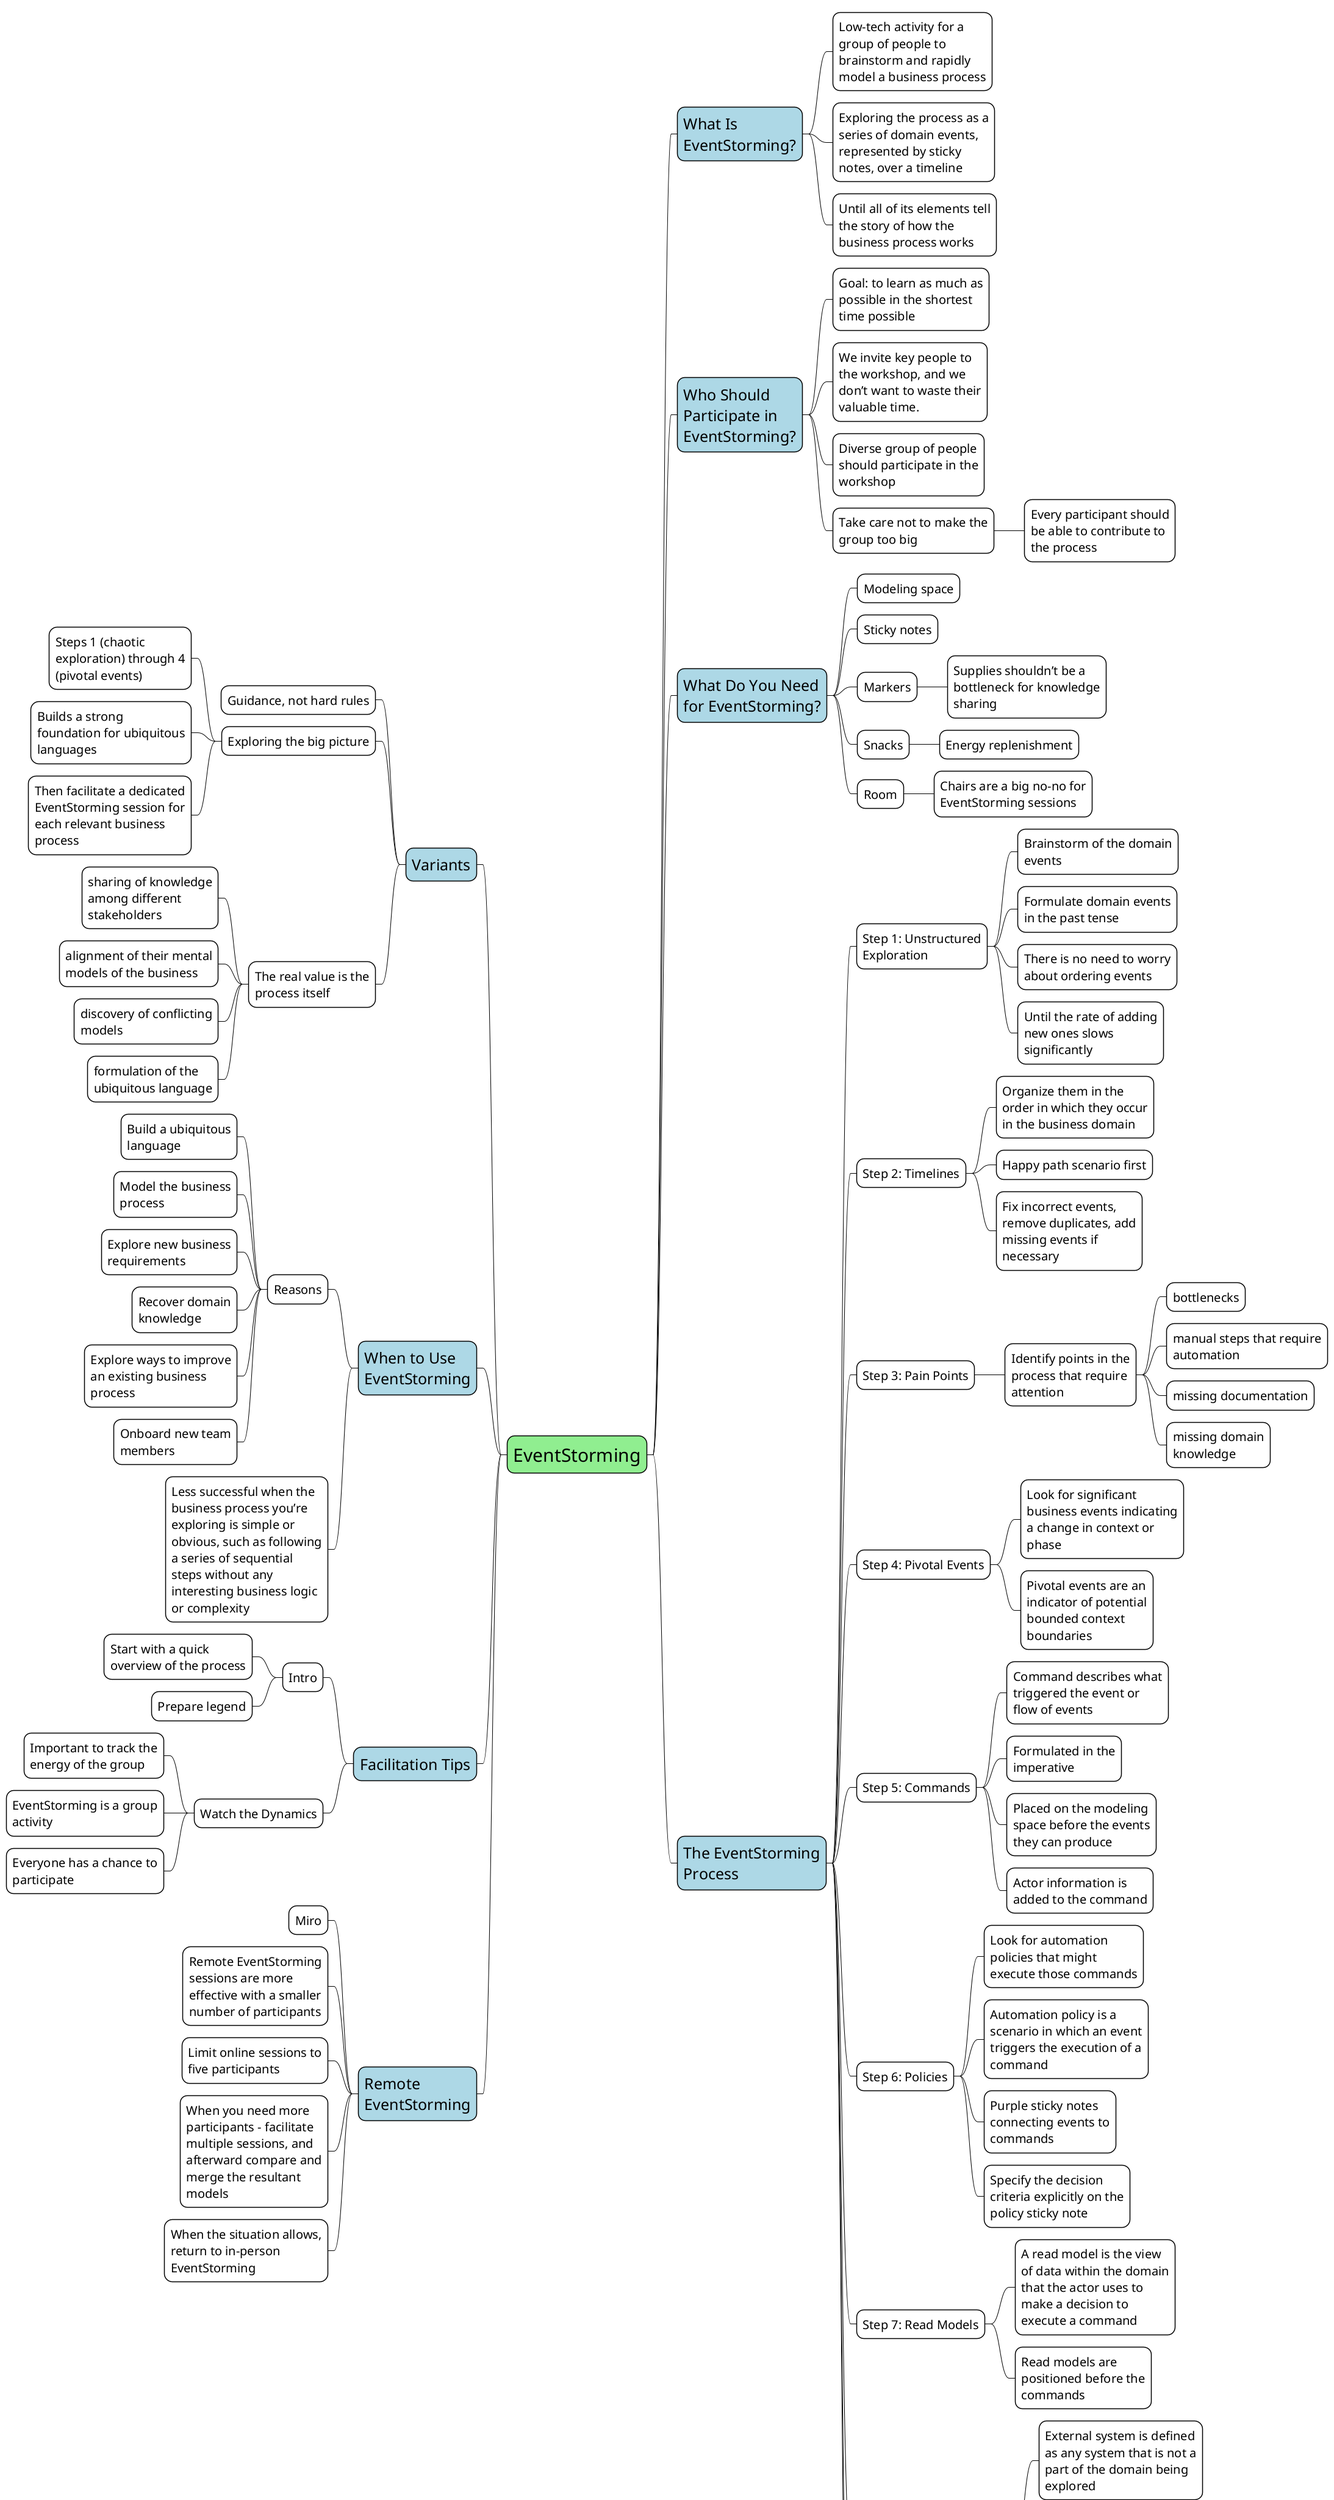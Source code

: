 @startmindmap
<style>
node {
    MaximumWidth 250
    FontSize 20
    BackgroundColor white
    LineColor black
}

rootNode {
    FontSize 30
    BackgroundColor lightgreen
}

:depth(1) {
    FontSize 25
    BackgroundColor lightblue
}

arrow {
    LineColor black
}
</style>

* EventStorming

** What Is EventStorming?
*** Low-tech activity for a group of people to brainstorm and rapidly model a business process
*** Exploring the process as a series of domain events, represented by sticky notes, over a timeline
*** Until all of its elements tell the story of how the business process works

** Who Should Participate in EventStorming?
*** Goal: to learn as much as possible in the shortest time possible
*** We invite key people to the workshop, and we don’t want to waste their valuable time.
*** Diverse group of people should participate in the workshop
*** Take care not to make the group too big
**** Every participant should be able to contribute to the process

** What Do You Need for EventStorming?
*** Modeling space
*** Sticky notes
*** Markers
**** Supplies shouldn’t be a bottleneck for knowledge sharing
*** Snacks
**** Energy replenishment
*** Room
**** Chairs are a big no-no for EventStorming sessions

** The EventStorming Process
*** Step 1: Unstructured Exploration
**** Brainstorm of the domain events
**** Formulate domain events in the past tense
**** There is no need to worry about ordering events
**** Until the rate of adding new ones slows significantly
*** Step 2: Timelines
**** Organize them in the order in which they occur in the business domain
**** Happy path scenario first
**** Fix incorrect events, remove duplicates, add missing events if necessary
*** Step 3: Pain Points
**** Identify points in the process that require attention
***** bottlenecks
***** manual steps that require automation
***** missing documentation
***** missing domain knowledge
*** Step 4: Pivotal Events
**** Look for significant business events indicating a change in context or phase
**** Pivotal events are an indicator of potential bounded context boundaries
*** Step 5: Commands
**** Command describes what triggered the event or flow of events
**** Formulated in the imperative
**** Placed on the modeling space before the events they can produce
**** Actor information is added to the command
*** Step 6: Policies
**** Look for automation policies that might execute those commands
**** Automation policy is a scenario in which an event triggers the execution of a command
**** Purple sticky notes connecting events to commands
**** Specify the decision criteria explicitly on the policy sticky note
*** Step 7: Read Models
**** A read model is the view of data within the domain that the actor uses to make a decision to execute a command
**** Read models are positioned before the commands
*** Step 8: External Systems
**** External system is defined as any system that is not a part of the domain being explored
**** Can execute commands (input) or can be notified about events (output)
**** By the end of this step, all commands should either be executed by actors, triggered by policies, or called by external systems
*** Step 9: Aggregates
**** An aggregate receives commands and produces events
*** Step 10: Bounded Contexts
**** Look for aggregates that are related to each other, either because they represent closely related functionality or because they’re coupled through policies

left side

** Variants
*** Guidance, not hard rules
*** Exploring the big picture
**** Steps 1 (chaotic exploration) through 4 (pivotal events)
**** Builds a strong foundation for ubiquitous languages
**** Then facilitate a dedicated EventStorming session for each relevant business process
*** The real value is the process itself
**** sharing of knowledge among different stakeholders
**** alignment of their mental models of the business
**** discovery of conflicting models
**** formulation of the ubiquitous language

** When to Use EventStorming
*** Reasons
**** Build a ubiquitous language
**** Model the business process
**** Explore new business requirements
**** Recover domain knowledge
**** Explore ways to improve an existing business process
**** Onboard new team members
*** Less successful when the business process you’re exploring is simple or obvious, such as following a series of sequential steps without any interesting business logic or complexity

** Facilitation Tips
*** Intro
**** Start with a quick overview of the process
**** Prepare legend
*** Watch the Dynamics
**** Important to track the energy of the group
**** EventStorming is a group activity
**** Everyone has a chance to participate

** Remote EventStorming
*** Miro
*** Remote EventStorming sessions are more effective with a smaller number of participants
*** Limit online sessions to five participants
*** When you need more participants - facilitate multiple sessions, and afterward compare and merge the resultant models
*** When the situation allows, return to in-person EventStorming

@endmindmap
